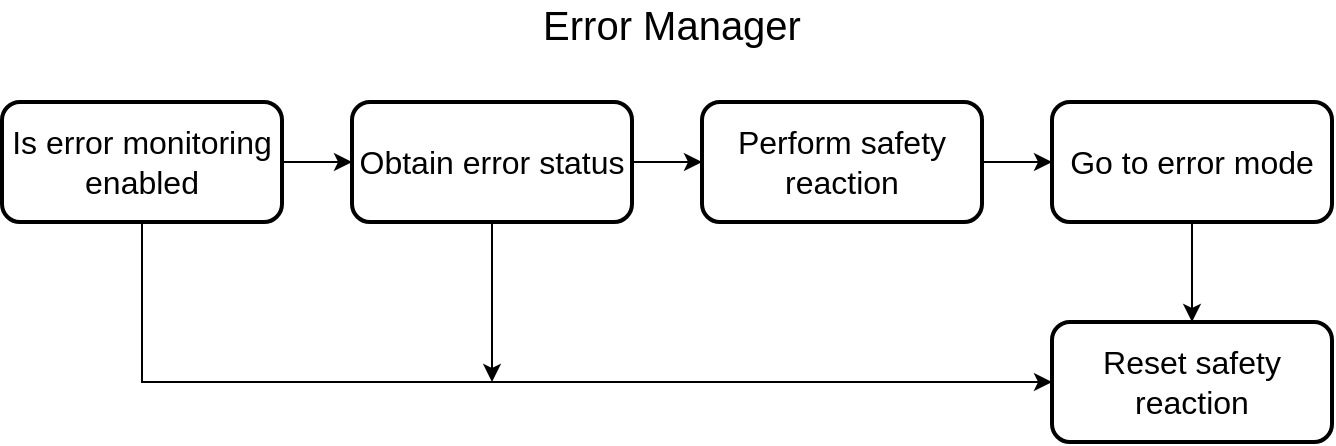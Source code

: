 <mxfile version="10.6.5" type="github"><diagram id="OkRJnq3ifSg4Vy38HYPf" name="Page-1"><mxGraphModel dx="994" dy="386" grid="1" gridSize="10" guides="1" tooltips="1" connect="1" arrows="1" fold="1" page="1" pageScale="1" pageWidth="850" pageHeight="1100" math="0" shadow="0"><root><mxCell id="0"/><mxCell id="1" parent="0"/><mxCell id="9tIRkaBF2-hHiOZtHNtP-50" value="&lt;div&gt;Error Manager&lt;/div&gt;" style="text;html=1;strokeColor=none;fillColor=none;align=center;verticalAlign=middle;whiteSpace=wrap;rounded=0;shadow=0;fontSize=20;" parent="1" vertex="1"><mxGeometry x="294.5" y="130" width="260" height="22" as="geometry"/></mxCell><mxCell id="Dv-rsenolfafaTlFk_GD-6" style="edgeStyle=orthogonalEdgeStyle;rounded=0;orthogonalLoop=1;jettySize=auto;html=1;exitX=1;exitY=0.5;exitDx=0;exitDy=0;entryX=0;entryY=0.5;entryDx=0;entryDy=0;" parent="1" source="Dv-rsenolfafaTlFk_GD-1" target="Dv-rsenolfafaTlFk_GD-3" edge="1"><mxGeometry relative="1" as="geometry"/></mxCell><mxCell id="Dv-rsenolfafaTlFk_GD-1" value="&lt;font style=&quot;font-size: 16px&quot;&gt;Is error monitoring enabled&lt;br&gt;&lt;/font&gt;" style="rounded=1;whiteSpace=wrap;html=1;strokeWidth=2;" parent="1" vertex="1"><mxGeometry x="90" y="180" width="140" height="60" as="geometry"/></mxCell><mxCell id="Dv-rsenolfafaTlFk_GD-7" style="edgeStyle=orthogonalEdgeStyle;rounded=0;orthogonalLoop=1;jettySize=auto;html=1;exitX=1;exitY=0.5;exitDx=0;exitDy=0;" parent="1" source="Dv-rsenolfafaTlFk_GD-3" target="Dv-rsenolfafaTlFk_GD-5" edge="1"><mxGeometry relative="1" as="geometry"/></mxCell><mxCell id="Dv-rsenolfafaTlFk_GD-3" value="&lt;span style=&quot;font-size: 16px&quot;&gt;Obtain error status&lt;/span&gt;" style="rounded=1;whiteSpace=wrap;html=1;strokeWidth=2;" parent="1" vertex="1"><mxGeometry x="265" y="180" width="140" height="60" as="geometry"/></mxCell><mxCell id="Dv-rsenolfafaTlFk_GD-4" value="&lt;font style=&quot;font-size: 16px&quot;&gt;Go to error mode&lt;/font&gt;" style="rounded=1;whiteSpace=wrap;html=1;strokeWidth=2;" parent="1" vertex="1"><mxGeometry x="615" y="180" width="140" height="60" as="geometry"/></mxCell><mxCell id="Dv-rsenolfafaTlFk_GD-8" style="edgeStyle=orthogonalEdgeStyle;rounded=0;orthogonalLoop=1;jettySize=auto;html=1;exitX=1;exitY=0.5;exitDx=0;exitDy=0;entryX=0;entryY=0.5;entryDx=0;entryDy=0;" parent="1" source="Dv-rsenolfafaTlFk_GD-5" target="Dv-rsenolfafaTlFk_GD-4" edge="1"><mxGeometry relative="1" as="geometry"/></mxCell><mxCell id="Dv-rsenolfafaTlFk_GD-5" value="&lt;font style=&quot;font-size: 16px&quot;&gt;Perform safety reaction&lt;/font&gt;" style="rounded=1;whiteSpace=wrap;html=1;strokeWidth=2;" parent="1" vertex="1"><mxGeometry x="440" y="180" width="140" height="60" as="geometry"/></mxCell><mxCell id="a0aybabA0z0H5ty2ddkK-1" value="&lt;span&gt;Reset safety reaction&lt;/span&gt;" style="rounded=1;whiteSpace=wrap;html=1;strokeWidth=2;fontSize=16;" parent="1" vertex="1"><mxGeometry x="615" y="290" width="140" height="60" as="geometry"/></mxCell><mxCell id="a0aybabA0z0H5ty2ddkK-2" style="edgeStyle=orthogonalEdgeStyle;rounded=0;orthogonalLoop=1;jettySize=auto;html=1;exitX=0.5;exitY=1;exitDx=0;exitDy=0;entryX=0;entryY=0.5;entryDx=0;entryDy=0;" parent="1" source="Dv-rsenolfafaTlFk_GD-1" target="a0aybabA0z0H5ty2ddkK-1" edge="1"><mxGeometry relative="1" as="geometry"><mxPoint x="240" y="220" as="sourcePoint"/><mxPoint x="275" y="220" as="targetPoint"/></mxGeometry></mxCell><mxCell id="a0aybabA0z0H5ty2ddkK-3" style="edgeStyle=orthogonalEdgeStyle;rounded=0;orthogonalLoop=1;jettySize=auto;html=1;exitX=0.5;exitY=1;exitDx=0;exitDy=0;" parent="1" source="Dv-rsenolfafaTlFk_GD-3" edge="1"><mxGeometry relative="1" as="geometry"><mxPoint x="170" y="250" as="sourcePoint"/><mxPoint x="335" y="320" as="targetPoint"/></mxGeometry></mxCell><mxCell id="a0aybabA0z0H5ty2ddkK-4" style="edgeStyle=orthogonalEdgeStyle;rounded=0;orthogonalLoop=1;jettySize=auto;html=1;exitX=0.5;exitY=1;exitDx=0;exitDy=0;entryX=0.5;entryY=0;entryDx=0;entryDy=0;" parent="1" source="Dv-rsenolfafaTlFk_GD-4" target="a0aybabA0z0H5ty2ddkK-1" edge="1"><mxGeometry relative="1" as="geometry"><mxPoint x="345" y="250" as="sourcePoint"/><mxPoint x="685" y="290" as="targetPoint"/></mxGeometry></mxCell></root></mxGraphModel></diagram></mxfile>